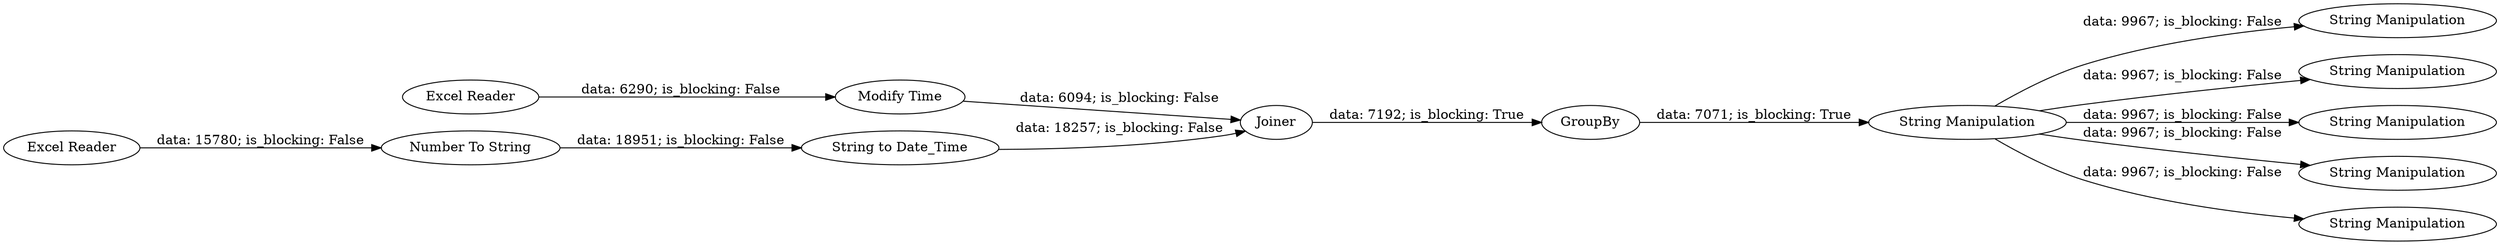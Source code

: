 digraph {
	"-6280432402447957279_12" [label="String Manipulation"]
	"-6280432402447957279_8" [label="String Manipulation"]
	"-6280432402447957279_9" [label="String Manipulation"]
	"-6280432402447957279_13" [label="String Manipulation"]
	"-6280432402447957279_7" [label=GroupBy]
	"-6280432402447957279_4" [label="Number To String"]
	"-6280432402447957279_3" [label="Modify Time"]
	"-6280432402447957279_5" [label="String to Date_Time"]
	"-6280432402447957279_6" [label=Joiner]
	"-6280432402447957279_1" [label="Excel Reader"]
	"-6280432402447957279_11" [label="String Manipulation"]
	"-6280432402447957279_2" [label="Excel Reader"]
	"-6280432402447957279_10" [label="String Manipulation"]
	"-6280432402447957279_8" -> "-6280432402447957279_12" [label="data: 9967; is_blocking: False"]
	"-6280432402447957279_8" -> "-6280432402447957279_10" [label="data: 9967; is_blocking: False"]
	"-6280432402447957279_8" -> "-6280432402447957279_11" [label="data: 9967; is_blocking: False"]
	"-6280432402447957279_8" -> "-6280432402447957279_13" [label="data: 9967; is_blocking: False"]
	"-6280432402447957279_4" -> "-6280432402447957279_5" [label="data: 18951; is_blocking: False"]
	"-6280432402447957279_5" -> "-6280432402447957279_6" [label="data: 18257; is_blocking: False"]
	"-6280432402447957279_8" -> "-6280432402447957279_9" [label="data: 9967; is_blocking: False"]
	"-6280432402447957279_6" -> "-6280432402447957279_7" [label="data: 7192; is_blocking: True"]
	"-6280432402447957279_7" -> "-6280432402447957279_8" [label="data: 7071; is_blocking: True"]
	"-6280432402447957279_1" -> "-6280432402447957279_3" [label="data: 6290; is_blocking: False"]
	"-6280432402447957279_2" -> "-6280432402447957279_4" [label="data: 15780; is_blocking: False"]
	"-6280432402447957279_3" -> "-6280432402447957279_6" [label="data: 6094; is_blocking: False"]
	rankdir=LR
}
